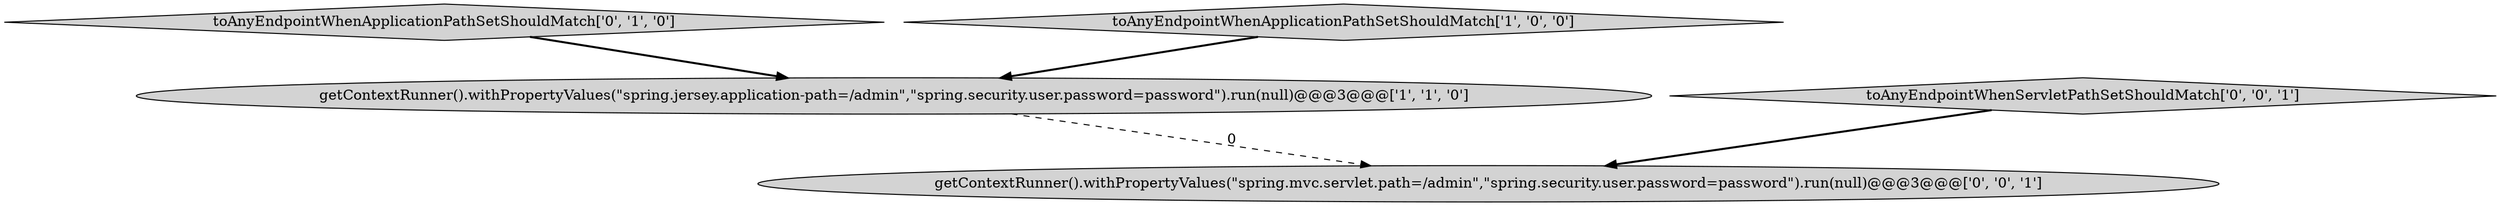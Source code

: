digraph {
2 [style = filled, label = "toAnyEndpointWhenApplicationPathSetShouldMatch['0', '1', '0']", fillcolor = lightgray, shape = diamond image = "AAA0AAABBB2BBB"];
0 [style = filled, label = "getContextRunner().withPropertyValues(\"spring.jersey.application-path=/admin\",\"spring.security.user.password=password\").run(null)@@@3@@@['1', '1', '0']", fillcolor = lightgray, shape = ellipse image = "AAA0AAABBB1BBB"];
1 [style = filled, label = "toAnyEndpointWhenApplicationPathSetShouldMatch['1', '0', '0']", fillcolor = lightgray, shape = diamond image = "AAA0AAABBB1BBB"];
3 [style = filled, label = "getContextRunner().withPropertyValues(\"spring.mvc.servlet.path=/admin\",\"spring.security.user.password=password\").run(null)@@@3@@@['0', '0', '1']", fillcolor = lightgray, shape = ellipse image = "AAA0AAABBB3BBB"];
4 [style = filled, label = "toAnyEndpointWhenServletPathSetShouldMatch['0', '0', '1']", fillcolor = lightgray, shape = diamond image = "AAA0AAABBB3BBB"];
2->0 [style = bold, label=""];
0->3 [style = dashed, label="0"];
1->0 [style = bold, label=""];
4->3 [style = bold, label=""];
}
